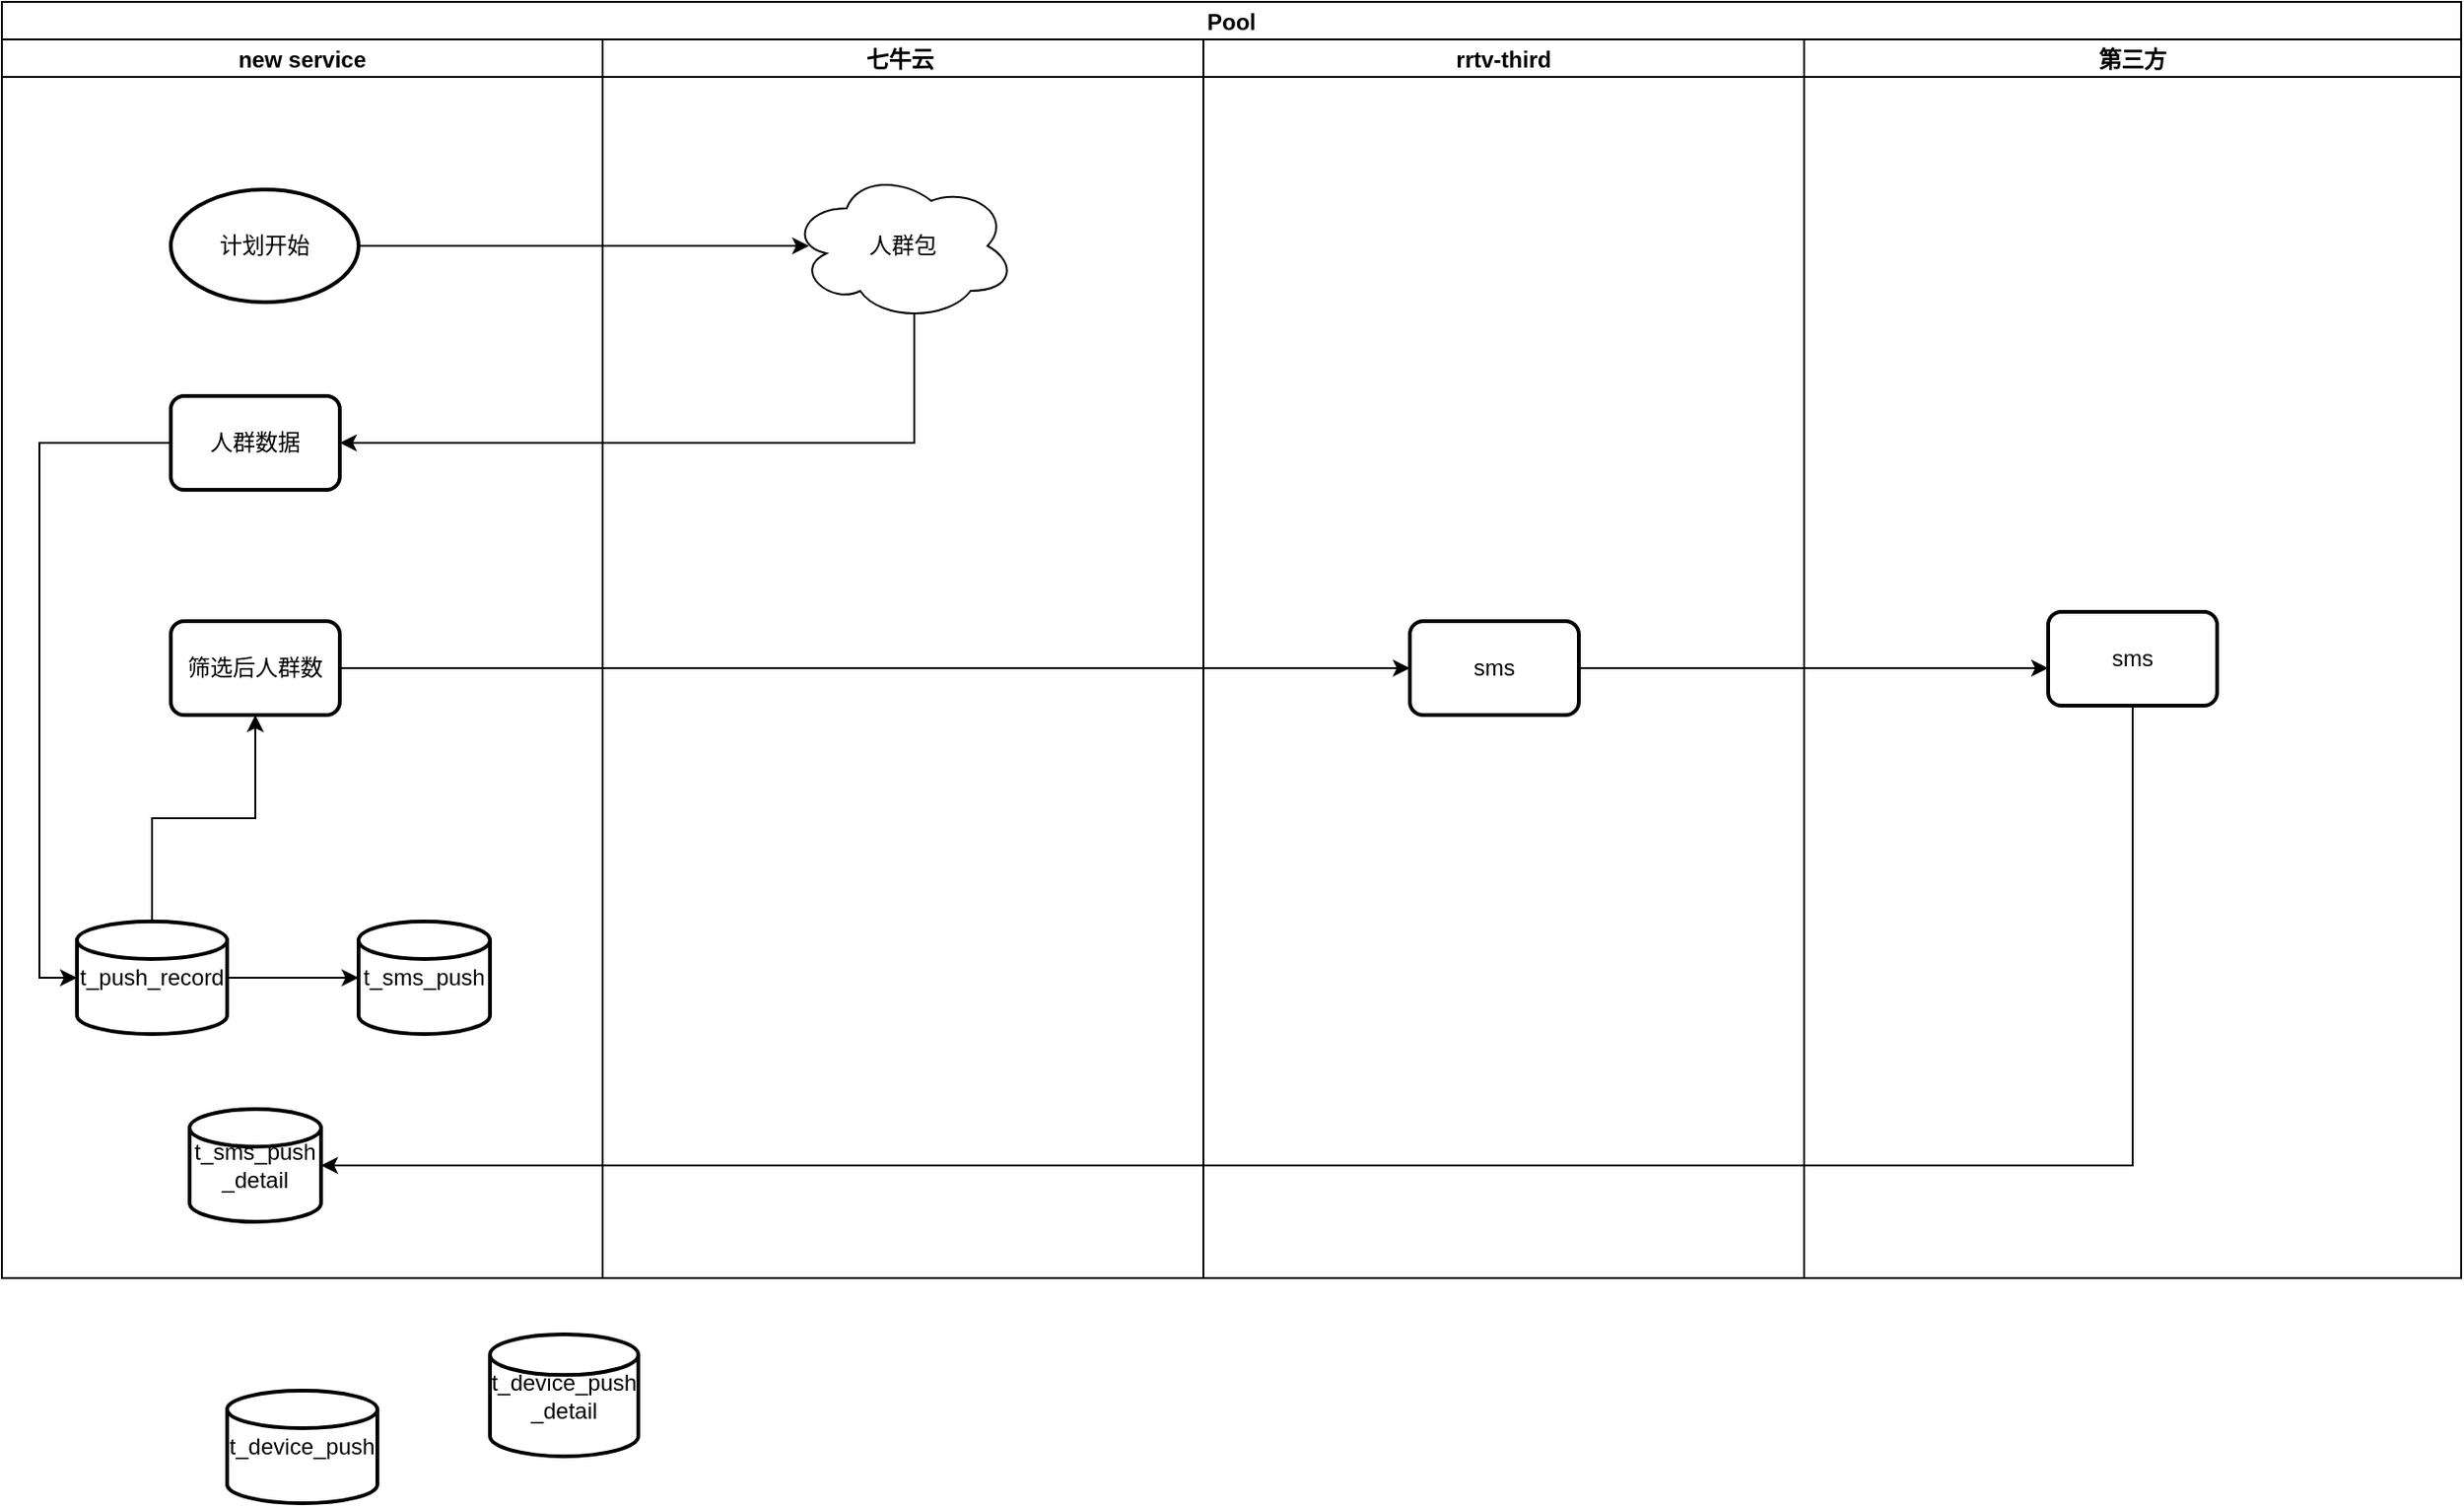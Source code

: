 <mxfile version="20.2.1" type="github">
  <diagram id="P1KyQecb3_lS92I9GrIe" name="第 1 页">
    <mxGraphModel dx="1447" dy="803" grid="1" gridSize="10" guides="1" tooltips="1" connect="1" arrows="1" fold="1" page="1" pageScale="1" pageWidth="827" pageHeight="1169" math="0" shadow="0">
      <root>
        <mxCell id="0" />
        <mxCell id="1" parent="0" />
        <mxCell id="-f15-j_1cpKKH325Tn5B-32" value="Pool" style="swimlane;childLayout=stackLayout;resizeParent=1;resizeParentMax=0;startSize=20;rounded=0;shadow=0;sketch=0;" vertex="1" parent="1">
          <mxGeometry x="160" y="310" width="1310" height="680" as="geometry" />
        </mxCell>
        <mxCell id="-f15-j_1cpKKH325Tn5B-33" value="new service" style="swimlane;startSize=20;rounded=0;shadow=0;sketch=0;" vertex="1" parent="-f15-j_1cpKKH325Tn5B-32">
          <mxGeometry y="20" width="320" height="660" as="geometry" />
        </mxCell>
        <mxCell id="-f15-j_1cpKKH325Tn5B-40" value="计划开始" style="strokeWidth=2;html=1;shape=mxgraph.flowchart.start_1;whiteSpace=wrap;rounded=0;shadow=0;sketch=0;gradientColor=none;" vertex="1" parent="-f15-j_1cpKKH325Tn5B-33">
          <mxGeometry x="90" y="80" width="100" height="60" as="geometry" />
        </mxCell>
        <mxCell id="-f15-j_1cpKKH325Tn5B-42" value="t_sms_push&lt;br&gt;_detail" style="strokeWidth=2;html=1;shape=mxgraph.flowchart.database;whiteSpace=wrap;rounded=0;shadow=0;sketch=0;gradientColor=none;align=center;" vertex="1" parent="-f15-j_1cpKKH325Tn5B-33">
          <mxGeometry x="100" y="570" width="70" height="60" as="geometry" />
        </mxCell>
        <mxCell id="-f15-j_1cpKKH325Tn5B-66" style="edgeStyle=orthogonalEdgeStyle;rounded=0;orthogonalLoop=1;jettySize=auto;html=1;entryX=0;entryY=0.5;entryDx=0;entryDy=0;entryPerimeter=0;shadow=0;strokeColor=default;" edge="1" parent="-f15-j_1cpKKH325Tn5B-33" source="-f15-j_1cpKKH325Tn5B-45" target="-f15-j_1cpKKH325Tn5B-41">
          <mxGeometry relative="1" as="geometry" />
        </mxCell>
        <mxCell id="-f15-j_1cpKKH325Tn5B-67" style="edgeStyle=orthogonalEdgeStyle;rounded=0;orthogonalLoop=1;jettySize=auto;html=1;shadow=0;strokeColor=default;" edge="1" parent="-f15-j_1cpKKH325Tn5B-33" source="-f15-j_1cpKKH325Tn5B-45" target="-f15-j_1cpKKH325Tn5B-59">
          <mxGeometry relative="1" as="geometry" />
        </mxCell>
        <mxCell id="-f15-j_1cpKKH325Tn5B-45" value="t_push_record" style="strokeWidth=2;html=1;shape=mxgraph.flowchart.database;whiteSpace=wrap;rounded=0;shadow=0;sketch=0;gradientColor=none;" vertex="1" parent="-f15-j_1cpKKH325Tn5B-33">
          <mxGeometry x="40" y="470" width="80" height="60" as="geometry" />
        </mxCell>
        <mxCell id="-f15-j_1cpKKH325Tn5B-60" style="edgeStyle=orthogonalEdgeStyle;rounded=0;orthogonalLoop=1;jettySize=auto;html=1;entryX=0;entryY=0.5;entryDx=0;entryDy=0;entryPerimeter=0;shadow=0;strokeColor=default;exitX=0;exitY=0.5;exitDx=0;exitDy=0;" edge="1" parent="-f15-j_1cpKKH325Tn5B-33" source="-f15-j_1cpKKH325Tn5B-49" target="-f15-j_1cpKKH325Tn5B-45">
          <mxGeometry relative="1" as="geometry" />
        </mxCell>
        <mxCell id="-f15-j_1cpKKH325Tn5B-49" value="人群数据" style="rounded=1;whiteSpace=wrap;html=1;absoluteArcSize=1;arcSize=14;strokeWidth=2;shadow=0;sketch=0;gradientColor=none;" vertex="1" parent="-f15-j_1cpKKH325Tn5B-33">
          <mxGeometry x="90" y="190" width="90" height="50" as="geometry" />
        </mxCell>
        <mxCell id="-f15-j_1cpKKH325Tn5B-59" value="筛选后人群数" style="rounded=1;whiteSpace=wrap;html=1;absoluteArcSize=1;arcSize=14;strokeWidth=2;shadow=0;sketch=0;gradientColor=none;" vertex="1" parent="-f15-j_1cpKKH325Tn5B-33">
          <mxGeometry x="90" y="310" width="90" height="50" as="geometry" />
        </mxCell>
        <mxCell id="-f15-j_1cpKKH325Tn5B-41" value="t_sms_push" style="strokeWidth=2;html=1;shape=mxgraph.flowchart.database;whiteSpace=wrap;rounded=0;shadow=0;sketch=0;gradientColor=none;" vertex="1" parent="-f15-j_1cpKKH325Tn5B-33">
          <mxGeometry x="190" y="470" width="70" height="60" as="geometry" />
        </mxCell>
        <mxCell id="-f15-j_1cpKKH325Tn5B-34" value="七牛云 " style="swimlane;startSize=20;rounded=0;shadow=0;sketch=0;" vertex="1" parent="-f15-j_1cpKKH325Tn5B-32">
          <mxGeometry x="320" y="20" width="320" height="660" as="geometry" />
        </mxCell>
        <mxCell id="-f15-j_1cpKKH325Tn5B-46" value="人群包" style="ellipse;shape=cloud;whiteSpace=wrap;html=1;rounded=0;shadow=0;sketch=0;gradientColor=none;" vertex="1" parent="-f15-j_1cpKKH325Tn5B-34">
          <mxGeometry x="100" y="70" width="120" height="80" as="geometry" />
        </mxCell>
        <mxCell id="-f15-j_1cpKKH325Tn5B-53" value="" style="shape=image;html=1;verticalAlign=bottom;verticalLabelPosition=bottom;labelBackgroundColor=#ffffff;imageAspect=0;aspect=fixed;image=https://cdn3.iconfinder.com/data/icons/document-icons-2/30/647702-excel-128.png;rounded=0;shadow=0;sketch=0;gradientColor=none;imageBackground=none;" vertex="1" parent="-f15-j_1cpKKH325Tn5B-34">
          <mxGeometry x="10" y="190" width="60" height="60" as="geometry" />
        </mxCell>
        <mxCell id="-f15-j_1cpKKH325Tn5B-35" value="rrtv-third" style="swimlane;startSize=20;rounded=0;shadow=0;sketch=0;swimlaneFillColor=none;gradientColor=none;" vertex="1" parent="-f15-j_1cpKKH325Tn5B-32">
          <mxGeometry x="640" y="20" width="320" height="660" as="geometry" />
        </mxCell>
        <mxCell id="-f15-j_1cpKKH325Tn5B-55" value="sms" style="rounded=1;whiteSpace=wrap;html=1;absoluteArcSize=1;arcSize=14;strokeWidth=2;shadow=0;sketch=0;gradientColor=none;" vertex="1" parent="-f15-j_1cpKKH325Tn5B-35">
          <mxGeometry x="110" y="310" width="90" height="50" as="geometry" />
        </mxCell>
        <mxCell id="-f15-j_1cpKKH325Tn5B-39" value="第三方" style="swimlane;startSize=20;rounded=0;shadow=0;sketch=0;swimlaneFillColor=none;gradientColor=none;" vertex="1" parent="-f15-j_1cpKKH325Tn5B-32">
          <mxGeometry x="960" y="20" width="350" height="660" as="geometry" />
        </mxCell>
        <mxCell id="-f15-j_1cpKKH325Tn5B-57" value="sms" style="rounded=1;whiteSpace=wrap;html=1;absoluteArcSize=1;arcSize=14;strokeWidth=2;shadow=0;sketch=0;gradientColor=none;" vertex="1" parent="-f15-j_1cpKKH325Tn5B-39">
          <mxGeometry x="130" y="305" width="90" height="50" as="geometry" />
        </mxCell>
        <mxCell id="-f15-j_1cpKKH325Tn5B-48" style="edgeStyle=orthogonalEdgeStyle;rounded=0;orthogonalLoop=1;jettySize=auto;html=1;" edge="1" parent="-f15-j_1cpKKH325Tn5B-32" source="-f15-j_1cpKKH325Tn5B-40">
          <mxGeometry relative="1" as="geometry">
            <mxPoint x="430" y="130" as="targetPoint" />
          </mxGeometry>
        </mxCell>
        <mxCell id="-f15-j_1cpKKH325Tn5B-50" style="edgeStyle=orthogonalEdgeStyle;rounded=0;orthogonalLoop=1;jettySize=auto;html=1;entryX=1;entryY=0.5;entryDx=0;entryDy=0;exitX=0.55;exitY=0.95;exitDx=0;exitDy=0;exitPerimeter=0;shadow=0;strokeColor=default;" edge="1" parent="-f15-j_1cpKKH325Tn5B-32" source="-f15-j_1cpKKH325Tn5B-46" target="-f15-j_1cpKKH325Tn5B-49">
          <mxGeometry relative="1" as="geometry">
            <Array as="points">
              <mxPoint x="486" y="235" />
            </Array>
          </mxGeometry>
        </mxCell>
        <mxCell id="-f15-j_1cpKKH325Tn5B-62" style="edgeStyle=orthogonalEdgeStyle;rounded=0;orthogonalLoop=1;jettySize=auto;html=1;shadow=0;strokeColor=default;" edge="1" parent="-f15-j_1cpKKH325Tn5B-32" source="-f15-j_1cpKKH325Tn5B-59" target="-f15-j_1cpKKH325Tn5B-55">
          <mxGeometry relative="1" as="geometry" />
        </mxCell>
        <mxCell id="-f15-j_1cpKKH325Tn5B-63" style="edgeStyle=orthogonalEdgeStyle;rounded=0;orthogonalLoop=1;jettySize=auto;html=1;shadow=0;strokeColor=default;" edge="1" parent="-f15-j_1cpKKH325Tn5B-32" source="-f15-j_1cpKKH325Tn5B-55">
          <mxGeometry relative="1" as="geometry">
            <mxPoint x="1090" y="355" as="targetPoint" />
          </mxGeometry>
        </mxCell>
        <mxCell id="-f15-j_1cpKKH325Tn5B-68" style="edgeStyle=orthogonalEdgeStyle;rounded=0;orthogonalLoop=1;jettySize=auto;html=1;entryX=1;entryY=0.5;entryDx=0;entryDy=0;entryPerimeter=0;shadow=0;strokeColor=default;exitX=0.5;exitY=1;exitDx=0;exitDy=0;" edge="1" parent="-f15-j_1cpKKH325Tn5B-32" source="-f15-j_1cpKKH325Tn5B-57" target="-f15-j_1cpKKH325Tn5B-42">
          <mxGeometry relative="1" as="geometry" />
        </mxCell>
        <mxCell id="-f15-j_1cpKKH325Tn5B-43" value="t_device_push" style="strokeWidth=2;html=1;shape=mxgraph.flowchart.database;whiteSpace=wrap;rounded=0;shadow=0;sketch=0;gradientColor=none;" vertex="1" parent="1">
          <mxGeometry x="280" y="1050" width="80" height="60" as="geometry" />
        </mxCell>
        <mxCell id="-f15-j_1cpKKH325Tn5B-44" value="t_device_push&lt;br&gt;_detail" style="strokeWidth=2;html=1;shape=mxgraph.flowchart.database;whiteSpace=wrap;rounded=0;shadow=0;sketch=0;gradientColor=none;" vertex="1" parent="1">
          <mxGeometry x="420" y="1020" width="79" height="65" as="geometry" />
        </mxCell>
      </root>
    </mxGraphModel>
  </diagram>
</mxfile>
